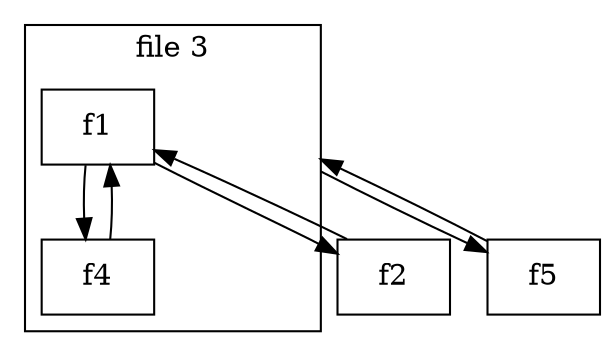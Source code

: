 // https://dreampuf.github.io/GraphvizOnline/#digraph%20G%20%7B%0A%20%20compound%3Dtrue%3B%0A%20%20%2F%2Frankdir%3DLR%3B%0A%0A%20%20%0A%20%20subgraph%20cluster_file3%20%7B%0A%20%20%20%20URL%3D%22https%3A%2F%2Fen.wikipedia.org%2Fwiki%2FPortraits_of_Vincent_van_Gogh%22%0A%20%20%20%20%2F%2F%20because%20file3%20is%20a%20cluster%2C%20%0A%20%20%20%20%2F%2F%20we%20need%20a%20hidden%20node%20to%20connect%20to%0A%20%20%20%20f3%20%5Bstyle%20%3D%20invis%5D%3B%0A%20%20%20%20f1%20%5Bshape%3Drectangle%2C%20URL%3D%22http%3A%2F%2Fgoogle.com%2F%22%5D%3B%0A%20%20%20%20f4%20%5Bshape%3Drectangle%5D%3B%0A%20%20%20%20f1%20-%3E%20f4%3B%0A%20%20%20%20f4%20-%3E%20f1%3B%0A%20%20%20%20label%20%3D%20%22file%203%22%3B%0A%20%20%7D%0A%0Af2%20%5Bshape%3Drectangle%5D%3B%0Af1%20-%3E%20f2%3B%0Af2%20-%3E%20f1%3B%0A%0Af5%20%5Bshape%3Drectangle%5D%3B%0A%0A%2F%2F%20as%20per%20https%3A%2F%2Fstackoverflow.com%2Fa%2F2012106%2F1164295%0Af3%20-%3E%20f5%20%5Bltail%3Dcluster_file3%5D%3B%0Af5%20-%3E%20f3%20%5Blhead%3Dcluster_file3%5D%3B%0A%0A%7D

digraph G {
  compound=true;
  //rankdir=LR;
  
  subgraph cluster_file3 {
    URL="https://en.wikipedia.org/wiki/Portraits_of_Vincent_van_Gogh"
    // because file3 is a cluster, 
    // we need a hidden node to connect to
    f3 [style = invis];
    f1 [shape=rectangle, URL="http://google.com/"];
    f4 [shape=rectangle];
    f1 -> f4;
    f4 -> f1;
    label = "file 3";
  }

f2 [shape=rectangle];
f1 -> f2;
f2 -> f1;

f5 [shape=rectangle];

// as per https://stackoverflow.com/a/2012106/1164295
f3 -> f5 [ltail=cluster_file3];
f5 -> f3 [lhead=cluster_file3];

}
